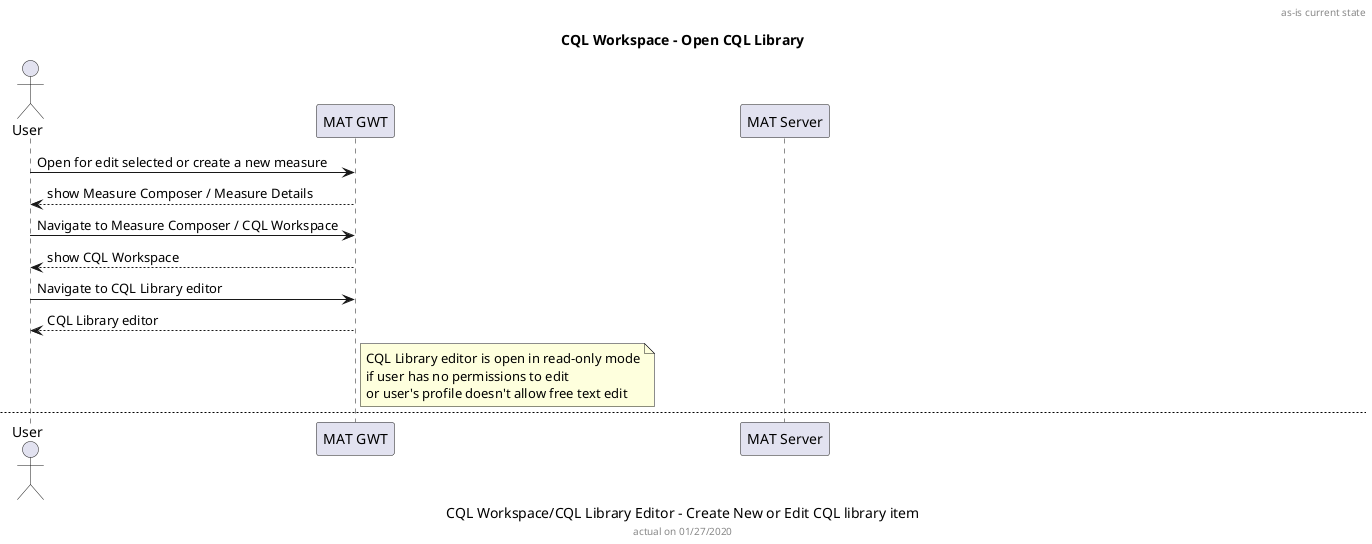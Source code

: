 @startuml
header as-is current state
caption CQL Workspace/CQL Library Editor - Create New or Edit CQL library item
title CQL Workspace - Open CQL Library

actor User order 10
participant "MAT GWT" as gwt order 20
participant "MAT Server" as srv order 30


User -> gwt: Open for edit selected or create a new measure
gwt --> User: show Measure Composer / Measure Details

User -> gwt: Navigate to Measure Composer / CQL Workspace
gwt --> User: show CQL Workspace
User -> gwt: Navigate to CQL Library editor
gwt --> User: CQL Library editor
note right gwt
    CQL Library editor is open in read-only mode
    if user has no permissions to edit
    or user's profile doesn't allow free text edit
end note

'------------------------------------------------------
newpage CQL Workspace - General information
User -> gwt: modify "General Information" fields
User -> gwt: save
gwt -> srv: CQLLibraryService::saveAndModifyCQLGeneralInfo(\n\tString libraryId, \n\tString libraryValue, \n\tString libraryComment)
alt is current CQL Library editable
    note over srv
        isEditable = (isOwner || isSuperUser || isSharedToEdit) && isDraft;
    end note
    srv -> srv: load library record from DB by libraryId

    alt library name not blank and setid not blank\n and library exist in DB with specified name and setId
        srv --> gwt: return result = {success: false, failure: DUPLICATE_LIBRARY_NAME}
    else library name is unique
        srv -> srv: load library xml
        srv -> srv: cqlService::saveAndModifyCQLGeneralInfo
        note right: see below for call details
        group cqlService::saveAndModifyCQLGeneralInfo
            opt library name more 500 characters
                srv -> gwt: return result = {success: false, failure: SERVER_SIDE_VALIDATION}
            end
            srv -> srv: update xml with new library name
            srv -> srv: update xml with new library comment
        end
        srv -> srv: update library name (record)
        srv -> srv: update library xml
        srv -> srv: store to DB
    end
    srv -> gwt: return result {success: true}
else not editable
    srv -> gwt: return not editable
end

'------------------------------------------------------
newpage CQL Workspace - Includes
opt Includes
    note over gwt, srv
        TBD
    end note
end

'------------------------------------------------------
newpage CQL Workspace - Value Sets
opt Value Sets
    note over gwt, srv
        TBD
    end note
end


'------------------------------------------------------
newpage CQL Workspace - Edit or Save CQL Library

note over User,gwt
<b>Precondition:
* A library is open for editing
* User modified the library
end note
User -> gwt: click Save
gwt -> gwt: saveCQLFile
gwt -> srv: saveCQLFile(measureId, cql)
srv -> srv: load previous measure's XML from DB by measureId
srv -> srv: load previous measure from DB by measureId
srv -> srv: previousModel = create CQLModel object from the previous measure's XML
srv -> srv: create linter confg(\n\tprev. lib name,\n\tformatted(prev rev. number, prev. VERSION),\n\t'QDM',\n\tprev. QDM_VERSION, previousModel)
srv -> srv: result:SaveUpdateCQLResult = cqlSevice::saveCQLFile (prev. measure's XML, cql, linter config)
group cqlSevice::saveCQLFile
    opt if measure is not editable return
        srv --> gwt
        note over gwt, srv
            isEditable = (isOwner || isSuperUser || isSharedToEdit) && isDraft;
        end note
    end
    srv -> srv: parsedResult = parse cql
    srv -> srv: reverseEngineeredCQLLookup = marshallCQLModel
    note left srv: re-create cql from the parsed model
    srv -> srv: check for syntax error
    srv -> srv: check parsed model for duplicated identifiers\n or identifier as a keyword
    srv -> srv: check parsed result has errors
    alt parsed result has <b>NO</b> errors
        note over srv
            #format cql
            #re-construct model from formatted cql
            #update parsedResult with xml marshalled from formatted cql model
            #update parsedResult with cql re-constructed from formatted cql model
        end note
    else parsed result has errors
        note over srv
            Update parsedResult with xml
            Update parsedResult with cql
        end note
    end
    srv -> srv: linter = CQLUtil.lint(cql, linter config)
    note over srv
        Linter parses CQL syntax tree and then checks for following items:
        * check if there are comments in no-comment zone
        * ls line comment in correct spots
        * has extraneous codesystem
        * has missing codesystem
        * number of included libraries and number of valuesets and number of codes have not changed
        * no entered library definitions or no entered using definitions
    end note
    srv -> srv: validateDatatypeCombinations (\n\tcql model,\n\tvalue set data type map,\n\tcode data type map)
    srv -> srv: create SaveUpdateCQLResult
    note over srv
        SaveUpdateCQLResult is created from parsed xml, cql model and
        all errors, warnings from parsing and linter and data types validation
    end note
    note over srv #FFAAAA
        <b>Remark!</b> cql / xml are parsed and marshaled back and forth multiple times.
        It can be optimized for better performance.
        Also, both ReverseEngineerListener and Linter use similar code and ANTLR parser.
        There is a potential in code re-use and performance optimization.
    end note
end
srv -> srv: update xml cqlLookUp with measure
opt result.isSuccess()
    srv -> srv: clean definitions from population groups
    note over srv
        need to clean definitions from populations and groupings.
        go through all of the definitions in the previous model and check if they are in the new model
        if the old definition is not in the new model, clean the groupings
    end note
    srv -> srv: clean measure observation and groups
    note over srv
        do the same thing for functions
    end note
end
srv -> srv: save measure xml (updating the record object)
opt result.isSuccess()
    srv -> srv: add to cql library history
    srv -> srv: save measure to DB
end
srv --> gwt: return result of SaveUpdateCQLResult

footer actual on 01/27/2020

@enduml